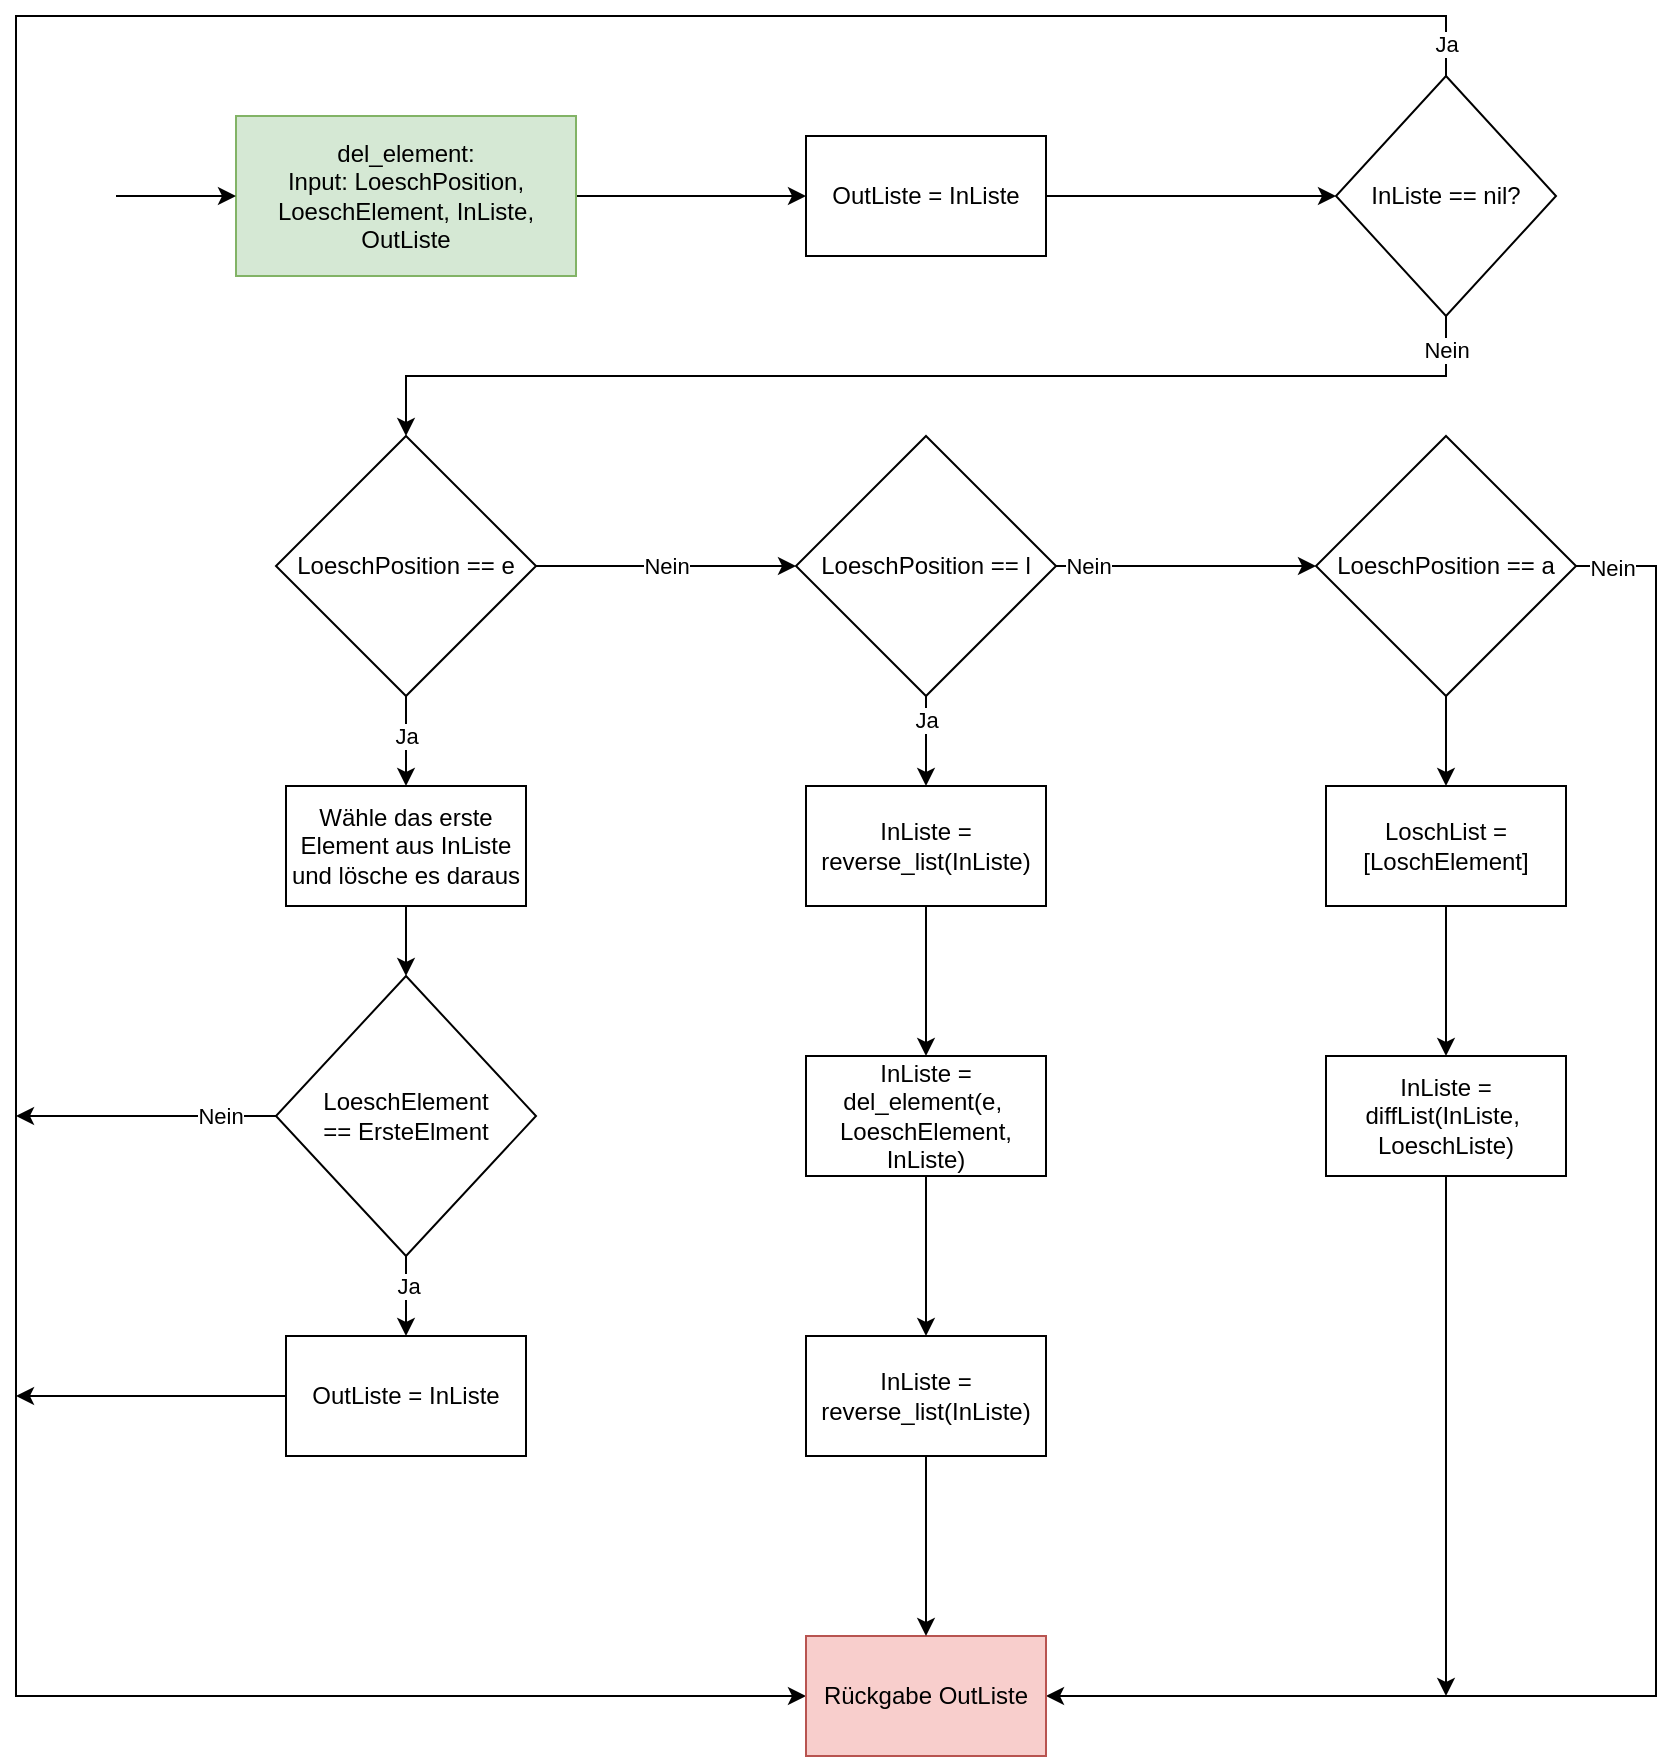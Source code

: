 <mxfile version="13.0.4" type="device"><diagram id="EF8mCy6qLFVte0Tfhub7" name="Page-1"><mxGraphModel dx="1577" dy="1023" grid="1" gridSize="10" guides="1" tooltips="1" connect="1" arrows="1" fold="1" page="1" pageScale="1" pageWidth="850" pageHeight="1100" math="0" shadow="0"><root><mxCell id="0"/><mxCell id="1" parent="0"/><mxCell id="TKMabi5kMK4hUkuwuunX-7" style="edgeStyle=orthogonalEdgeStyle;rounded=0;orthogonalLoop=1;jettySize=auto;html=1;entryX=0;entryY=0.5;entryDx=0;entryDy=0;" edge="1" parent="1" source="22ZWFDU6wP_GkWJyKq-I-1" target="TKMabi5kMK4hUkuwuunX-5"><mxGeometry relative="1" as="geometry"/></mxCell><mxCell id="22ZWFDU6wP_GkWJyKq-I-1" value="del_element:&lt;br&gt;Input: LoeschPosition, LoeschElement, InListe, OutListe" style="rounded=0;whiteSpace=wrap;html=1;fillColor=#d5e8d4;strokeColor=#82b366;" parent="1" vertex="1"><mxGeometry x="130" y="90" width="170" height="80" as="geometry"/></mxCell><mxCell id="22ZWFDU6wP_GkWJyKq-I-2" value="" style="endArrow=classic;html=1;entryX=0;entryY=0.5;entryDx=0;entryDy=0;" parent="1" target="22ZWFDU6wP_GkWJyKq-I-1" edge="1"><mxGeometry width="50" height="50" relative="1" as="geometry"><mxPoint x="70" y="130" as="sourcePoint"/><mxPoint x="650" y="300" as="targetPoint"/></mxGeometry></mxCell><mxCell id="22ZWFDU6wP_GkWJyKq-I-8" style="edgeStyle=orthogonalEdgeStyle;rounded=0;orthogonalLoop=1;jettySize=auto;html=1;exitX=0.5;exitY=1;exitDx=0;exitDy=0;" parent="1" source="22ZWFDU6wP_GkWJyKq-I-3" target="22ZWFDU6wP_GkWJyKq-I-9" edge="1"><mxGeometry relative="1" as="geometry"><mxPoint x="405" y="230" as="targetPoint"/><Array as="points"><mxPoint x="735" y="220"/><mxPoint x="215" y="220"/></Array></mxGeometry></mxCell><mxCell id="TKMabi5kMK4hUkuwuunX-9" value="Nein" style="edgeLabel;html=1;align=center;verticalAlign=middle;resizable=0;points=[];" vertex="1" connectable="0" parent="22ZWFDU6wP_GkWJyKq-I-8"><mxGeometry x="-0.928" relative="1" as="geometry"><mxPoint y="-4" as="offset"/></mxGeometry></mxCell><mxCell id="TKMabi5kMK4hUkuwuunX-2" style="edgeStyle=orthogonalEdgeStyle;rounded=0;orthogonalLoop=1;jettySize=auto;html=1;entryX=0;entryY=0.5;entryDx=0;entryDy=0;exitX=0.5;exitY=0;exitDx=0;exitDy=0;" edge="1" parent="1" source="22ZWFDU6wP_GkWJyKq-I-3" target="TKMabi5kMK4hUkuwuunX-1"><mxGeometry relative="1" as="geometry"><mxPoint x="490.0" y="680" as="targetPoint"/><mxPoint x="625" y="60" as="sourcePoint"/><Array as="points"><mxPoint x="735" y="40"/><mxPoint x="20" y="40"/><mxPoint x="20" y="880"/></Array></mxGeometry></mxCell><mxCell id="TKMabi5kMK4hUkuwuunX-4" value="Ja" style="edgeLabel;html=1;align=center;verticalAlign=middle;resizable=0;points=[];" vertex="1" connectable="0" parent="TKMabi5kMK4hUkuwuunX-2"><mxGeometry x="-0.932" y="-3" relative="1" as="geometry"><mxPoint x="37.14" y="17" as="offset"/></mxGeometry></mxCell><mxCell id="22ZWFDU6wP_GkWJyKq-I-3" value="InListe == nil?" style="rhombus;whiteSpace=wrap;html=1;" parent="1" vertex="1"><mxGeometry x="680" y="70" width="110" height="120" as="geometry"/></mxCell><mxCell id="22ZWFDU6wP_GkWJyKq-I-11" value="Nein" style="edgeStyle=orthogonalEdgeStyle;rounded=0;orthogonalLoop=1;jettySize=auto;html=1;entryX=0;entryY=0.5;entryDx=0;entryDy=0;" parent="1" source="22ZWFDU6wP_GkWJyKq-I-9" target="22ZWFDU6wP_GkWJyKq-I-10" edge="1"><mxGeometry relative="1" as="geometry"/></mxCell><mxCell id="22ZWFDU6wP_GkWJyKq-I-20" value="Ja" style="edgeStyle=orthogonalEdgeStyle;rounded=0;orthogonalLoop=1;jettySize=auto;html=1;" parent="1" source="22ZWFDU6wP_GkWJyKq-I-9" target="22ZWFDU6wP_GkWJyKq-I-17" edge="1"><mxGeometry x="-0.111" relative="1" as="geometry"><mxPoint as="offset"/></mxGeometry></mxCell><mxCell id="22ZWFDU6wP_GkWJyKq-I-9" value="LoeschPosition == e" style="rhombus;whiteSpace=wrap;html=1;" parent="1" vertex="1"><mxGeometry x="150" y="250" width="130" height="130" as="geometry"/></mxCell><mxCell id="22ZWFDU6wP_GkWJyKq-I-59" style="edgeStyle=orthogonalEdgeStyle;rounded=0;orthogonalLoop=1;jettySize=auto;html=1;entryX=0;entryY=0.5;entryDx=0;entryDy=0;" parent="1" source="22ZWFDU6wP_GkWJyKq-I-10" target="22ZWFDU6wP_GkWJyKq-I-12" edge="1"><mxGeometry relative="1" as="geometry"><mxPoint x="955" y="560" as="targetPoint"/></mxGeometry></mxCell><mxCell id="TKMabi5kMK4hUkuwuunX-20" value="Nein" style="edgeLabel;html=1;align=center;verticalAlign=middle;resizable=0;points=[];" vertex="1" connectable="0" parent="22ZWFDU6wP_GkWJyKq-I-59"><mxGeometry x="-0.062" relative="1" as="geometry"><mxPoint x="-45" as="offset"/></mxGeometry></mxCell><mxCell id="TKMabi5kMK4hUkuwuunX-18" style="edgeStyle=orthogonalEdgeStyle;rounded=0;orthogonalLoop=1;jettySize=auto;html=1;entryX=0.5;entryY=0;entryDx=0;entryDy=0;" edge="1" parent="1" source="22ZWFDU6wP_GkWJyKq-I-10" target="TKMabi5kMK4hUkuwuunX-17"><mxGeometry relative="1" as="geometry"/></mxCell><mxCell id="TKMabi5kMK4hUkuwuunX-19" value="Ja" style="edgeLabel;html=1;align=center;verticalAlign=middle;resizable=0;points=[];" vertex="1" connectable="0" parent="TKMabi5kMK4hUkuwuunX-18"><mxGeometry x="-0.467" relative="1" as="geometry"><mxPoint as="offset"/></mxGeometry></mxCell><mxCell id="22ZWFDU6wP_GkWJyKq-I-10" value="LoeschPosition == l" style="rhombus;whiteSpace=wrap;html=1;" parent="1" vertex="1"><mxGeometry x="410" y="250" width="130" height="130" as="geometry"/></mxCell><mxCell id="TKMabi5kMK4hUkuwuunX-27" style="edgeStyle=orthogonalEdgeStyle;rounded=0;orthogonalLoop=1;jettySize=auto;html=1;entryX=0.5;entryY=0;entryDx=0;entryDy=0;" edge="1" parent="1" source="22ZWFDU6wP_GkWJyKq-I-12" target="TKMabi5kMK4hUkuwuunX-26"><mxGeometry relative="1" as="geometry"/></mxCell><mxCell id="TKMabi5kMK4hUkuwuunX-28" style="edgeStyle=orthogonalEdgeStyle;rounded=0;orthogonalLoop=1;jettySize=auto;html=1;entryX=1;entryY=0.5;entryDx=0;entryDy=0;" edge="1" parent="1" source="22ZWFDU6wP_GkWJyKq-I-12" target="TKMabi5kMK4hUkuwuunX-1"><mxGeometry relative="1" as="geometry"><Array as="points"><mxPoint x="840" y="315"/><mxPoint x="840" y="880"/></Array></mxGeometry></mxCell><mxCell id="TKMabi5kMK4hUkuwuunX-29" value="Nein" style="edgeLabel;html=1;align=center;verticalAlign=middle;resizable=0;points=[];" vertex="1" connectable="0" parent="TKMabi5kMK4hUkuwuunX-28"><mxGeometry x="-0.961" y="-1" relative="1" as="geometry"><mxPoint as="offset"/></mxGeometry></mxCell><mxCell id="22ZWFDU6wP_GkWJyKq-I-12" value="LoeschPosition == a" style="rhombus;whiteSpace=wrap;html=1;" parent="1" vertex="1"><mxGeometry x="670" y="250" width="130" height="130" as="geometry"/></mxCell><mxCell id="22ZWFDU6wP_GkWJyKq-I-21" style="edgeStyle=orthogonalEdgeStyle;rounded=0;orthogonalLoop=1;jettySize=auto;html=1;" parent="1" source="22ZWFDU6wP_GkWJyKq-I-17" target="22ZWFDU6wP_GkWJyKq-I-18" edge="1"><mxGeometry relative="1" as="geometry"/></mxCell><mxCell id="22ZWFDU6wP_GkWJyKq-I-17" value="Wähle das erste Element aus InListe und lösche es daraus" style="rounded=0;whiteSpace=wrap;html=1;" parent="1" vertex="1"><mxGeometry x="155" y="425" width="120" height="60" as="geometry"/></mxCell><mxCell id="TKMabi5kMK4hUkuwuunX-11" style="edgeStyle=orthogonalEdgeStyle;rounded=0;orthogonalLoop=1;jettySize=auto;html=1;entryX=0.5;entryY=0;entryDx=0;entryDy=0;" edge="1" parent="1" source="22ZWFDU6wP_GkWJyKq-I-18" target="TKMabi5kMK4hUkuwuunX-10"><mxGeometry relative="1" as="geometry"/></mxCell><mxCell id="TKMabi5kMK4hUkuwuunX-12" value="Ja" style="edgeLabel;html=1;align=center;verticalAlign=middle;resizable=0;points=[];" vertex="1" connectable="0" parent="TKMabi5kMK4hUkuwuunX-11"><mxGeometry x="-0.25" y="1" relative="1" as="geometry"><mxPoint as="offset"/></mxGeometry></mxCell><mxCell id="TKMabi5kMK4hUkuwuunX-14" style="edgeStyle=orthogonalEdgeStyle;rounded=0;orthogonalLoop=1;jettySize=auto;html=1;" edge="1" parent="1" source="22ZWFDU6wP_GkWJyKq-I-18"><mxGeometry relative="1" as="geometry"><mxPoint x="20" y="590" as="targetPoint"/></mxGeometry></mxCell><mxCell id="TKMabi5kMK4hUkuwuunX-15" value="Nein" style="edgeLabel;html=1;align=center;verticalAlign=middle;resizable=0;points=[];" vertex="1" connectable="0" parent="TKMabi5kMK4hUkuwuunX-14"><mxGeometry x="-0.569" relative="1" as="geometry"><mxPoint as="offset"/></mxGeometry></mxCell><mxCell id="22ZWFDU6wP_GkWJyKq-I-18" value="LoeschElement &lt;br&gt;== ErsteElment" style="rhombus;whiteSpace=wrap;html=1;" parent="1" vertex="1"><mxGeometry x="150" y="520" width="130" height="140" as="geometry"/></mxCell><mxCell id="TKMabi5kMK4hUkuwuunX-1" value="Rückgabe OutListe" style="rounded=0;whiteSpace=wrap;html=1;fillColor=#f8cecc;strokeColor=#b85450;" vertex="1" parent="1"><mxGeometry x="415" y="850" width="120" height="60" as="geometry"/></mxCell><mxCell id="TKMabi5kMK4hUkuwuunX-8" style="edgeStyle=orthogonalEdgeStyle;rounded=0;orthogonalLoop=1;jettySize=auto;html=1;entryX=0;entryY=0.5;entryDx=0;entryDy=0;" edge="1" parent="1" source="TKMabi5kMK4hUkuwuunX-5" target="22ZWFDU6wP_GkWJyKq-I-3"><mxGeometry relative="1" as="geometry"/></mxCell><mxCell id="TKMabi5kMK4hUkuwuunX-5" value="OutListe = InListe" style="rounded=0;whiteSpace=wrap;html=1;" vertex="1" parent="1"><mxGeometry x="415" y="100" width="120" height="60" as="geometry"/></mxCell><mxCell id="TKMabi5kMK4hUkuwuunX-16" style="edgeStyle=orthogonalEdgeStyle;rounded=0;orthogonalLoop=1;jettySize=auto;html=1;" edge="1" parent="1" source="TKMabi5kMK4hUkuwuunX-10"><mxGeometry relative="1" as="geometry"><mxPoint x="20" y="730" as="targetPoint"/></mxGeometry></mxCell><mxCell id="TKMabi5kMK4hUkuwuunX-10" value="OutListe = InListe" style="rounded=0;whiteSpace=wrap;html=1;" vertex="1" parent="1"><mxGeometry x="155" y="700" width="120" height="60" as="geometry"/></mxCell><mxCell id="TKMabi5kMK4hUkuwuunX-22" style="edgeStyle=orthogonalEdgeStyle;rounded=0;orthogonalLoop=1;jettySize=auto;html=1;entryX=0.5;entryY=0;entryDx=0;entryDy=0;" edge="1" parent="1" source="TKMabi5kMK4hUkuwuunX-17" target="TKMabi5kMK4hUkuwuunX-21"><mxGeometry relative="1" as="geometry"/></mxCell><mxCell id="TKMabi5kMK4hUkuwuunX-17" value="InListe = reverse_list(InListe)" style="rounded=0;whiteSpace=wrap;html=1;" vertex="1" parent="1"><mxGeometry x="415" y="425" width="120" height="60" as="geometry"/></mxCell><mxCell id="TKMabi5kMK4hUkuwuunX-24" style="edgeStyle=orthogonalEdgeStyle;rounded=0;orthogonalLoop=1;jettySize=auto;html=1;entryX=0.5;entryY=0;entryDx=0;entryDy=0;" edge="1" parent="1" source="TKMabi5kMK4hUkuwuunX-21" target="TKMabi5kMK4hUkuwuunX-23"><mxGeometry relative="1" as="geometry"/></mxCell><mxCell id="TKMabi5kMK4hUkuwuunX-21" value="InListe = del_element(e,&amp;nbsp;&lt;br&gt;LoeschElement, InListe)" style="rounded=0;whiteSpace=wrap;html=1;" vertex="1" parent="1"><mxGeometry x="415" y="560" width="120" height="60" as="geometry"/></mxCell><mxCell id="TKMabi5kMK4hUkuwuunX-25" style="edgeStyle=orthogonalEdgeStyle;rounded=0;orthogonalLoop=1;jettySize=auto;html=1;" edge="1" parent="1" source="TKMabi5kMK4hUkuwuunX-23" target="TKMabi5kMK4hUkuwuunX-1"><mxGeometry relative="1" as="geometry"/></mxCell><mxCell id="TKMabi5kMK4hUkuwuunX-23" value="InListe = reverse_list(InListe)" style="rounded=0;whiteSpace=wrap;html=1;" vertex="1" parent="1"><mxGeometry x="415" y="700" width="120" height="60" as="geometry"/></mxCell><mxCell id="TKMabi5kMK4hUkuwuunX-31" style="edgeStyle=orthogonalEdgeStyle;rounded=0;orthogonalLoop=1;jettySize=auto;html=1;entryX=0.5;entryY=0;entryDx=0;entryDy=0;" edge="1" parent="1" source="TKMabi5kMK4hUkuwuunX-26" target="TKMabi5kMK4hUkuwuunX-30"><mxGeometry relative="1" as="geometry"/></mxCell><mxCell id="TKMabi5kMK4hUkuwuunX-26" value="LoschList = [LoschElement]" style="rounded=0;whiteSpace=wrap;html=1;" vertex="1" parent="1"><mxGeometry x="675" y="425" width="120" height="60" as="geometry"/></mxCell><mxCell id="TKMabi5kMK4hUkuwuunX-32" style="edgeStyle=orthogonalEdgeStyle;rounded=0;orthogonalLoop=1;jettySize=auto;html=1;" edge="1" parent="1" source="TKMabi5kMK4hUkuwuunX-30"><mxGeometry relative="1" as="geometry"><mxPoint x="735" y="880" as="targetPoint"/></mxGeometry></mxCell><mxCell id="TKMabi5kMK4hUkuwuunX-30" value="InListe = diffList(InListe,&amp;nbsp;&lt;br&gt;LoeschListe)" style="rounded=0;whiteSpace=wrap;html=1;" vertex="1" parent="1"><mxGeometry x="675" y="560" width="120" height="60" as="geometry"/></mxCell></root></mxGraphModel></diagram></mxfile>